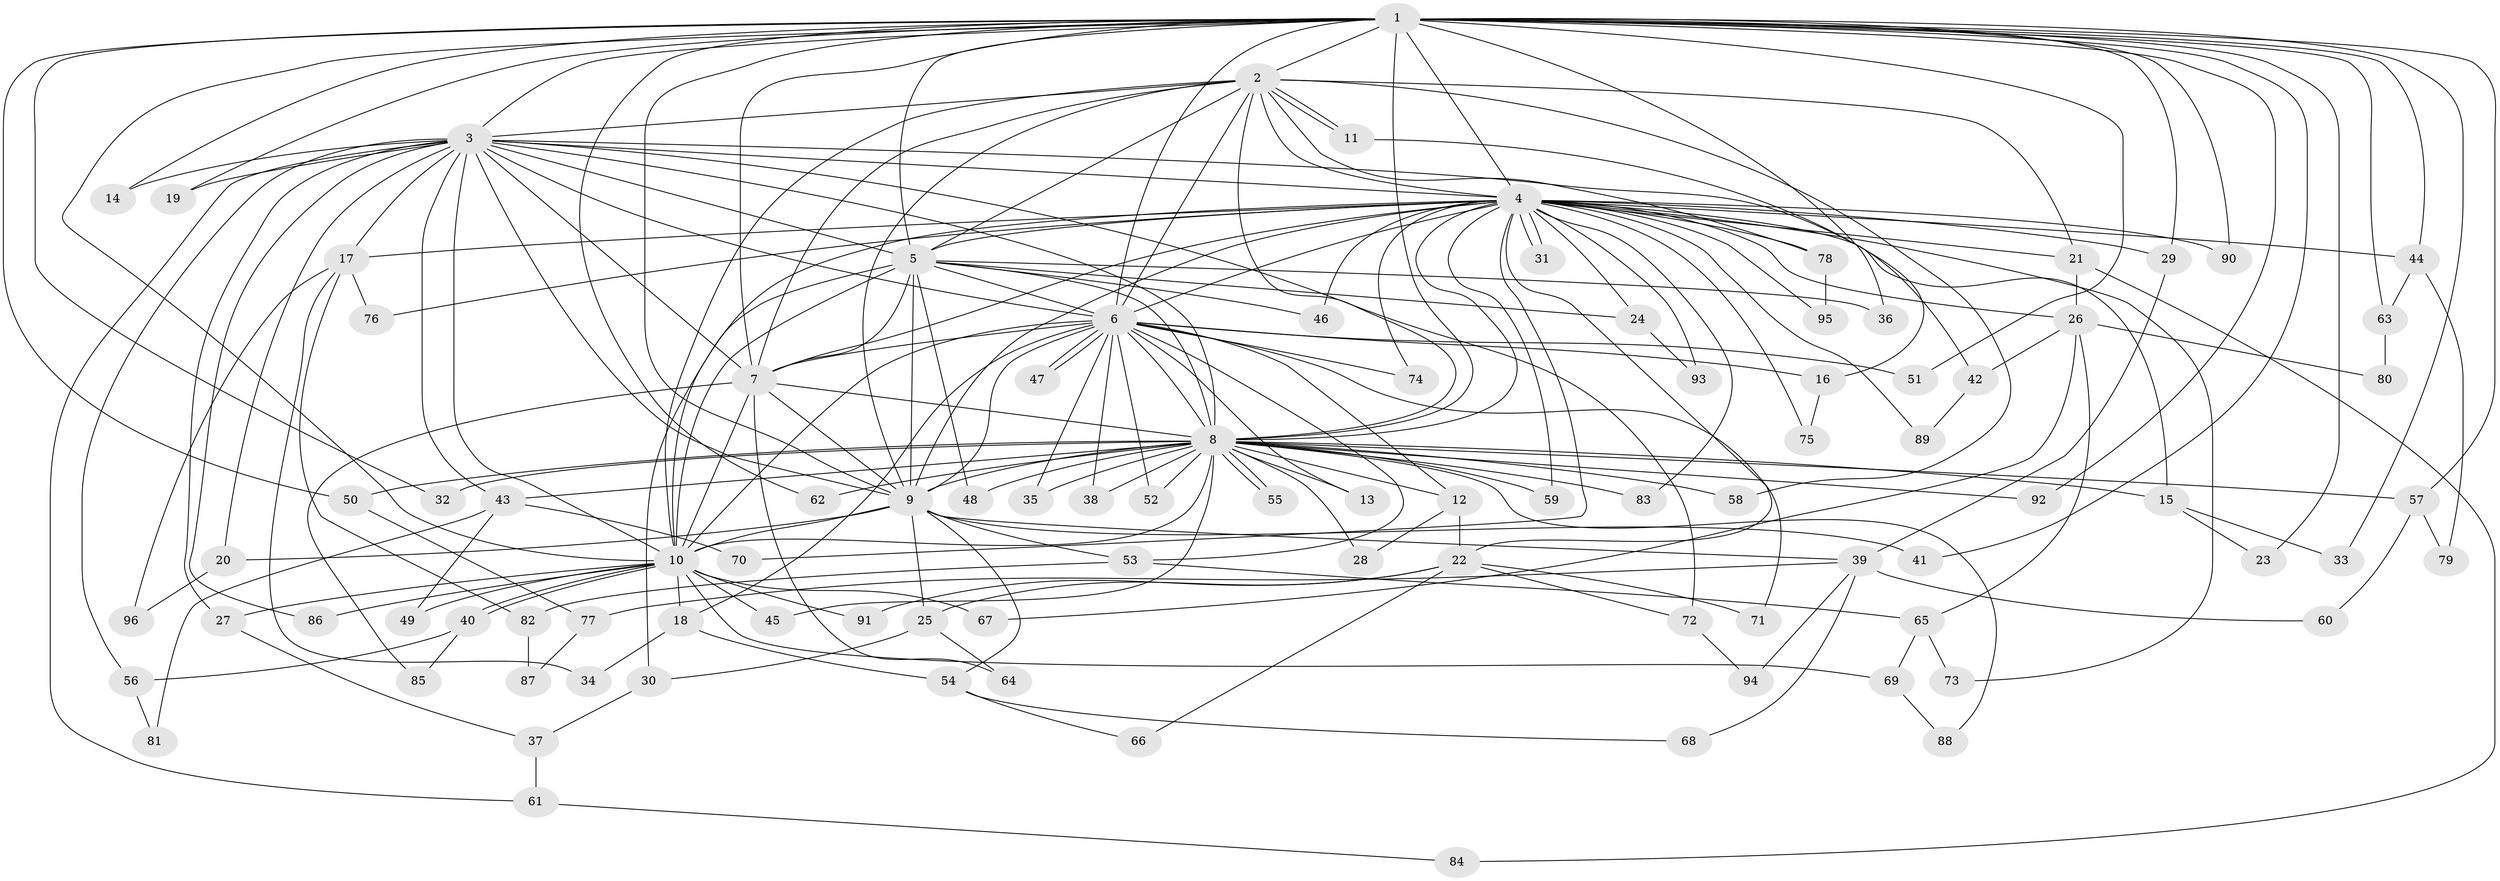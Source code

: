 // Generated by graph-tools (version 1.1) at 2025/49/03/09/25 03:49:33]
// undirected, 96 vertices, 217 edges
graph export_dot {
graph [start="1"]
  node [color=gray90,style=filled];
  1;
  2;
  3;
  4;
  5;
  6;
  7;
  8;
  9;
  10;
  11;
  12;
  13;
  14;
  15;
  16;
  17;
  18;
  19;
  20;
  21;
  22;
  23;
  24;
  25;
  26;
  27;
  28;
  29;
  30;
  31;
  32;
  33;
  34;
  35;
  36;
  37;
  38;
  39;
  40;
  41;
  42;
  43;
  44;
  45;
  46;
  47;
  48;
  49;
  50;
  51;
  52;
  53;
  54;
  55;
  56;
  57;
  58;
  59;
  60;
  61;
  62;
  63;
  64;
  65;
  66;
  67;
  68;
  69;
  70;
  71;
  72;
  73;
  74;
  75;
  76;
  77;
  78;
  79;
  80;
  81;
  82;
  83;
  84;
  85;
  86;
  87;
  88;
  89;
  90;
  91;
  92;
  93;
  94;
  95;
  96;
  1 -- 2;
  1 -- 3;
  1 -- 4;
  1 -- 5;
  1 -- 6;
  1 -- 7;
  1 -- 8;
  1 -- 9;
  1 -- 10;
  1 -- 14;
  1 -- 19;
  1 -- 23;
  1 -- 29;
  1 -- 32;
  1 -- 33;
  1 -- 36;
  1 -- 41;
  1 -- 44;
  1 -- 50;
  1 -- 51;
  1 -- 57;
  1 -- 62;
  1 -- 63;
  1 -- 90;
  1 -- 92;
  2 -- 3;
  2 -- 4;
  2 -- 5;
  2 -- 6;
  2 -- 7;
  2 -- 8;
  2 -- 9;
  2 -- 10;
  2 -- 11;
  2 -- 11;
  2 -- 21;
  2 -- 58;
  2 -- 78;
  3 -- 4;
  3 -- 5;
  3 -- 6;
  3 -- 7;
  3 -- 8;
  3 -- 9;
  3 -- 10;
  3 -- 14;
  3 -- 17;
  3 -- 19;
  3 -- 20;
  3 -- 27;
  3 -- 42;
  3 -- 43;
  3 -- 56;
  3 -- 61;
  3 -- 72;
  3 -- 86;
  4 -- 5;
  4 -- 6;
  4 -- 7;
  4 -- 8;
  4 -- 9;
  4 -- 10;
  4 -- 15;
  4 -- 17;
  4 -- 21;
  4 -- 22;
  4 -- 24;
  4 -- 26;
  4 -- 29;
  4 -- 31;
  4 -- 31;
  4 -- 44;
  4 -- 46;
  4 -- 59;
  4 -- 70;
  4 -- 73;
  4 -- 74;
  4 -- 75;
  4 -- 76;
  4 -- 78;
  4 -- 83;
  4 -- 89;
  4 -- 90;
  4 -- 93;
  4 -- 95;
  5 -- 6;
  5 -- 7;
  5 -- 8;
  5 -- 9;
  5 -- 10;
  5 -- 24;
  5 -- 30;
  5 -- 36;
  5 -- 46;
  5 -- 48;
  6 -- 7;
  6 -- 8;
  6 -- 9;
  6 -- 10;
  6 -- 12;
  6 -- 13;
  6 -- 16;
  6 -- 18;
  6 -- 35;
  6 -- 38;
  6 -- 47;
  6 -- 47;
  6 -- 51;
  6 -- 52;
  6 -- 53;
  6 -- 71;
  6 -- 74;
  7 -- 8;
  7 -- 9;
  7 -- 10;
  7 -- 64;
  7 -- 85;
  8 -- 9;
  8 -- 10;
  8 -- 12;
  8 -- 13;
  8 -- 15;
  8 -- 28;
  8 -- 32;
  8 -- 35;
  8 -- 38;
  8 -- 43;
  8 -- 45;
  8 -- 48;
  8 -- 50;
  8 -- 52;
  8 -- 55;
  8 -- 55;
  8 -- 57;
  8 -- 58;
  8 -- 59;
  8 -- 62;
  8 -- 83;
  8 -- 88;
  8 -- 92;
  9 -- 10;
  9 -- 20;
  9 -- 25;
  9 -- 39;
  9 -- 41;
  9 -- 53;
  9 -- 54;
  10 -- 18;
  10 -- 27;
  10 -- 40;
  10 -- 40;
  10 -- 45;
  10 -- 49;
  10 -- 67;
  10 -- 69;
  10 -- 86;
  10 -- 91;
  11 -- 16;
  12 -- 22;
  12 -- 28;
  15 -- 23;
  15 -- 33;
  16 -- 75;
  17 -- 34;
  17 -- 76;
  17 -- 82;
  17 -- 96;
  18 -- 34;
  18 -- 54;
  20 -- 96;
  21 -- 26;
  21 -- 84;
  22 -- 25;
  22 -- 66;
  22 -- 71;
  22 -- 72;
  22 -- 91;
  24 -- 93;
  25 -- 30;
  25 -- 64;
  26 -- 42;
  26 -- 65;
  26 -- 67;
  26 -- 80;
  27 -- 37;
  29 -- 39;
  30 -- 37;
  37 -- 61;
  39 -- 60;
  39 -- 68;
  39 -- 77;
  39 -- 94;
  40 -- 56;
  40 -- 85;
  42 -- 89;
  43 -- 49;
  43 -- 70;
  43 -- 81;
  44 -- 63;
  44 -- 79;
  50 -- 77;
  53 -- 65;
  53 -- 82;
  54 -- 66;
  54 -- 68;
  56 -- 81;
  57 -- 60;
  57 -- 79;
  61 -- 84;
  63 -- 80;
  65 -- 69;
  65 -- 73;
  69 -- 88;
  72 -- 94;
  77 -- 87;
  78 -- 95;
  82 -- 87;
}
